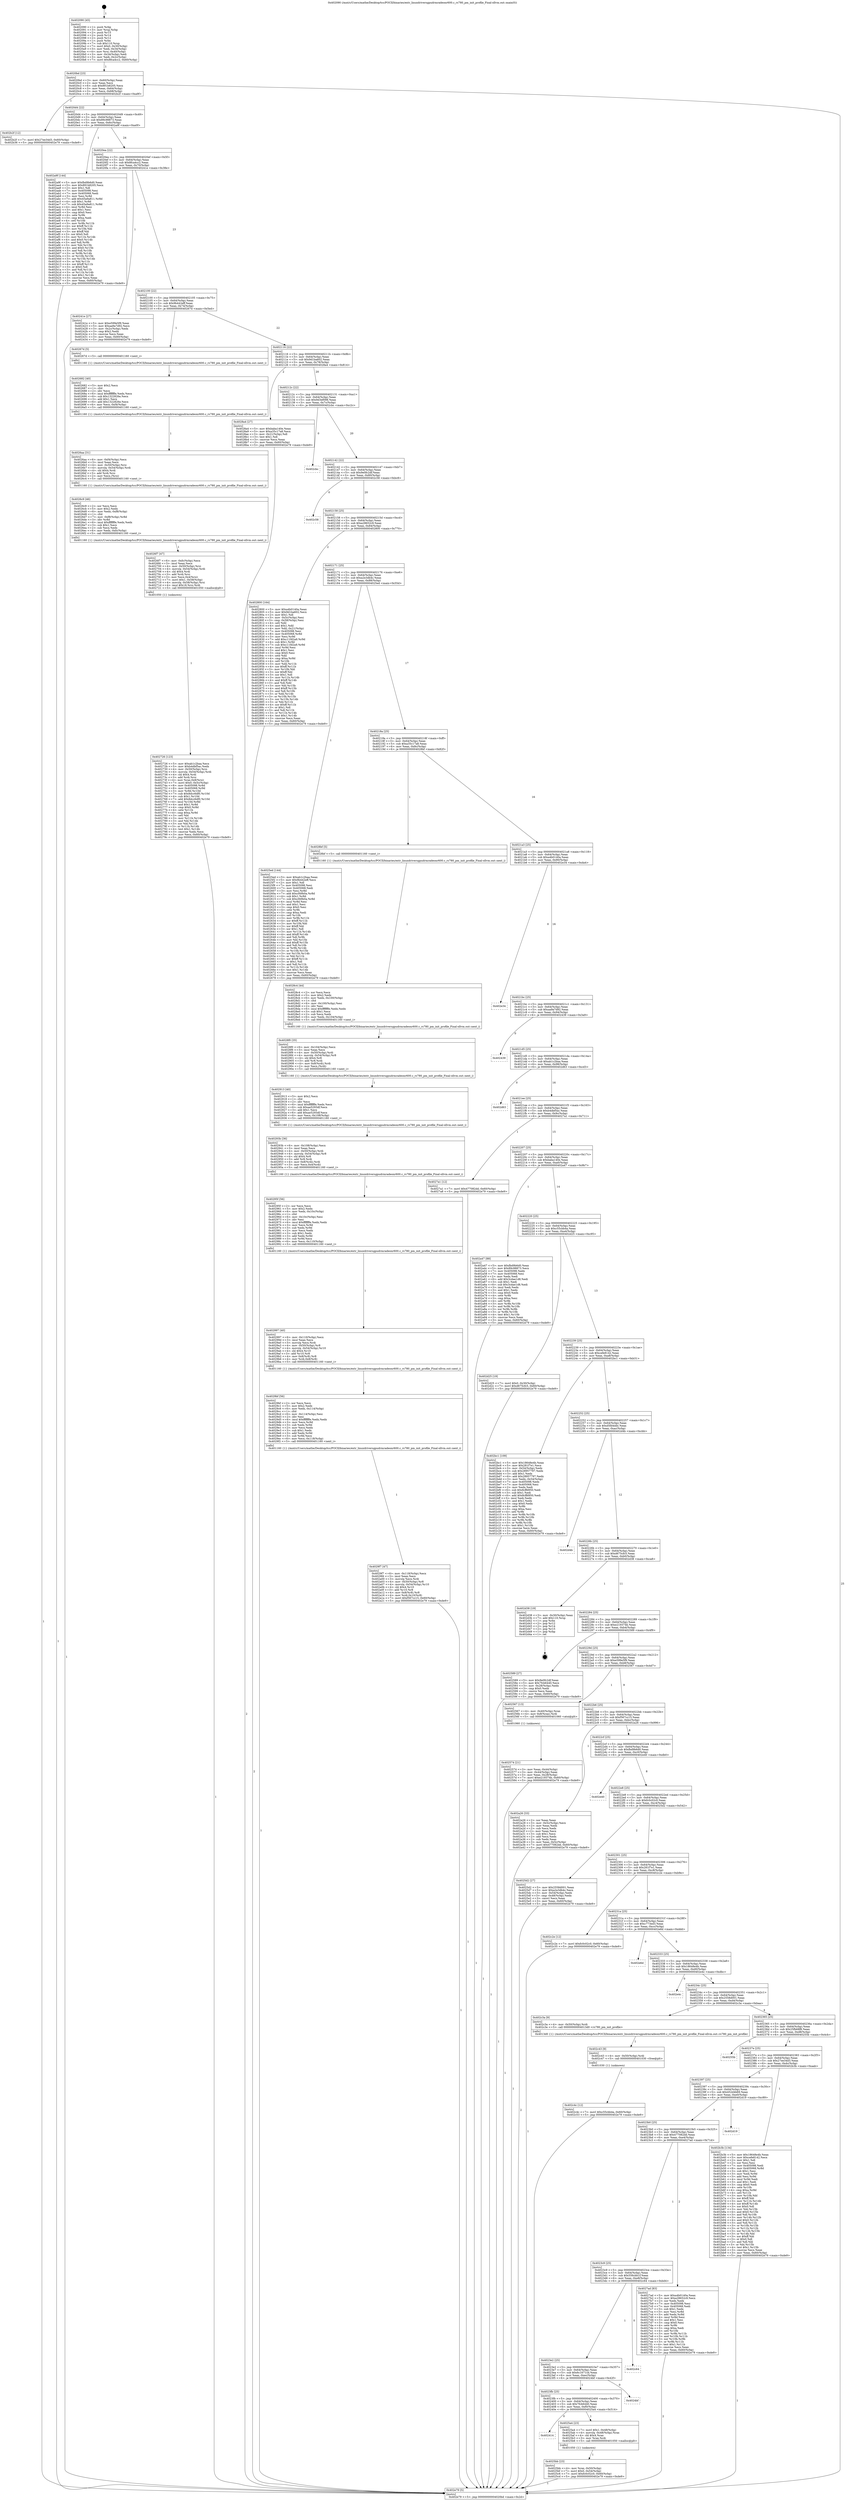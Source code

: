 digraph "0x402090" {
  label = "0x402090 (/mnt/c/Users/mathe/Desktop/tcc/POCII/binaries/extr_linuxdriversgpudrmradeonr600.c_rs780_pm_init_profile_Final-ollvm.out::main(0))"
  labelloc = "t"
  node[shape=record]

  Entry [label="",width=0.3,height=0.3,shape=circle,fillcolor=black,style=filled]
  "0x4020bd" [label="{
     0x4020bd [23]\l
     | [instrs]\l
     &nbsp;&nbsp;0x4020bd \<+3\>: mov -0x60(%rbp),%eax\l
     &nbsp;&nbsp;0x4020c0 \<+2\>: mov %eax,%ecx\l
     &nbsp;&nbsp;0x4020c2 \<+6\>: sub $0x891b8205,%ecx\l
     &nbsp;&nbsp;0x4020c8 \<+3\>: mov %eax,-0x64(%rbp)\l
     &nbsp;&nbsp;0x4020cb \<+3\>: mov %ecx,-0x68(%rbp)\l
     &nbsp;&nbsp;0x4020ce \<+6\>: je 0000000000402b2f \<main+0xa9f\>\l
  }"]
  "0x402b2f" [label="{
     0x402b2f [12]\l
     | [instrs]\l
     &nbsp;&nbsp;0x402b2f \<+7\>: movl $0x27ee34d3,-0x60(%rbp)\l
     &nbsp;&nbsp;0x402b36 \<+5\>: jmp 0000000000402e79 \<main+0xde9\>\l
  }"]
  "0x4020d4" [label="{
     0x4020d4 [22]\l
     | [instrs]\l
     &nbsp;&nbsp;0x4020d4 \<+5\>: jmp 00000000004020d9 \<main+0x49\>\l
     &nbsp;&nbsp;0x4020d9 \<+3\>: mov -0x64(%rbp),%eax\l
     &nbsp;&nbsp;0x4020dc \<+5\>: sub $0x89c98873,%eax\l
     &nbsp;&nbsp;0x4020e1 \<+3\>: mov %eax,-0x6c(%rbp)\l
     &nbsp;&nbsp;0x4020e4 \<+6\>: je 0000000000402a9f \<main+0xa0f\>\l
  }"]
  Exit [label="",width=0.3,height=0.3,shape=circle,fillcolor=black,style=filled,peripheries=2]
  "0x402a9f" [label="{
     0x402a9f [144]\l
     | [instrs]\l
     &nbsp;&nbsp;0x402a9f \<+5\>: mov $0xfbd9b6d0,%eax\l
     &nbsp;&nbsp;0x402aa4 \<+5\>: mov $0x891b8205,%ecx\l
     &nbsp;&nbsp;0x402aa9 \<+2\>: mov $0x1,%dl\l
     &nbsp;&nbsp;0x402aab \<+7\>: mov 0x405098,%esi\l
     &nbsp;&nbsp;0x402ab2 \<+7\>: mov 0x405068,%edi\l
     &nbsp;&nbsp;0x402ab9 \<+3\>: mov %esi,%r8d\l
     &nbsp;&nbsp;0x402abc \<+7\>: add $0x45a9a811,%r8d\l
     &nbsp;&nbsp;0x402ac3 \<+4\>: sub $0x1,%r8d\l
     &nbsp;&nbsp;0x402ac7 \<+7\>: sub $0x45a9a811,%r8d\l
     &nbsp;&nbsp;0x402ace \<+4\>: imul %r8d,%esi\l
     &nbsp;&nbsp;0x402ad2 \<+3\>: and $0x1,%esi\l
     &nbsp;&nbsp;0x402ad5 \<+3\>: cmp $0x0,%esi\l
     &nbsp;&nbsp;0x402ad8 \<+4\>: sete %r9b\l
     &nbsp;&nbsp;0x402adc \<+3\>: cmp $0xa,%edi\l
     &nbsp;&nbsp;0x402adf \<+4\>: setl %r10b\l
     &nbsp;&nbsp;0x402ae3 \<+3\>: mov %r9b,%r11b\l
     &nbsp;&nbsp;0x402ae6 \<+4\>: xor $0xff,%r11b\l
     &nbsp;&nbsp;0x402aea \<+3\>: mov %r10b,%bl\l
     &nbsp;&nbsp;0x402aed \<+3\>: xor $0xff,%bl\l
     &nbsp;&nbsp;0x402af0 \<+3\>: xor $0x0,%dl\l
     &nbsp;&nbsp;0x402af3 \<+3\>: mov %r11b,%r14b\l
     &nbsp;&nbsp;0x402af6 \<+4\>: and $0x0,%r14b\l
     &nbsp;&nbsp;0x402afa \<+3\>: and %dl,%r9b\l
     &nbsp;&nbsp;0x402afd \<+3\>: mov %bl,%r15b\l
     &nbsp;&nbsp;0x402b00 \<+4\>: and $0x0,%r15b\l
     &nbsp;&nbsp;0x402b04 \<+3\>: and %dl,%r10b\l
     &nbsp;&nbsp;0x402b07 \<+3\>: or %r9b,%r14b\l
     &nbsp;&nbsp;0x402b0a \<+3\>: or %r10b,%r15b\l
     &nbsp;&nbsp;0x402b0d \<+3\>: xor %r15b,%r14b\l
     &nbsp;&nbsp;0x402b10 \<+3\>: or %bl,%r11b\l
     &nbsp;&nbsp;0x402b13 \<+4\>: xor $0xff,%r11b\l
     &nbsp;&nbsp;0x402b17 \<+3\>: or $0x0,%dl\l
     &nbsp;&nbsp;0x402b1a \<+3\>: and %dl,%r11b\l
     &nbsp;&nbsp;0x402b1d \<+3\>: or %r11b,%r14b\l
     &nbsp;&nbsp;0x402b20 \<+4\>: test $0x1,%r14b\l
     &nbsp;&nbsp;0x402b24 \<+3\>: cmovne %ecx,%eax\l
     &nbsp;&nbsp;0x402b27 \<+3\>: mov %eax,-0x60(%rbp)\l
     &nbsp;&nbsp;0x402b2a \<+5\>: jmp 0000000000402e79 \<main+0xde9\>\l
  }"]
  "0x4020ea" [label="{
     0x4020ea [22]\l
     | [instrs]\l
     &nbsp;&nbsp;0x4020ea \<+5\>: jmp 00000000004020ef \<main+0x5f\>\l
     &nbsp;&nbsp;0x4020ef \<+3\>: mov -0x64(%rbp),%eax\l
     &nbsp;&nbsp;0x4020f2 \<+5\>: sub $0x8fca4cc2,%eax\l
     &nbsp;&nbsp;0x4020f7 \<+3\>: mov %eax,-0x70(%rbp)\l
     &nbsp;&nbsp;0x4020fa \<+6\>: je 000000000040241e \<main+0x38e\>\l
  }"]
  "0x402c4c" [label="{
     0x402c4c [12]\l
     | [instrs]\l
     &nbsp;&nbsp;0x402c4c \<+7\>: movl $0xc55cbb4a,-0x60(%rbp)\l
     &nbsp;&nbsp;0x402c53 \<+5\>: jmp 0000000000402e79 \<main+0xde9\>\l
  }"]
  "0x40241e" [label="{
     0x40241e [27]\l
     | [instrs]\l
     &nbsp;&nbsp;0x40241e \<+5\>: mov $0xe599e5f9,%eax\l
     &nbsp;&nbsp;0x402423 \<+5\>: mov $0xaa9a7d92,%ecx\l
     &nbsp;&nbsp;0x402428 \<+3\>: mov -0x2c(%rbp),%edx\l
     &nbsp;&nbsp;0x40242b \<+3\>: cmp $0x2,%edx\l
     &nbsp;&nbsp;0x40242e \<+3\>: cmovne %ecx,%eax\l
     &nbsp;&nbsp;0x402431 \<+3\>: mov %eax,-0x60(%rbp)\l
     &nbsp;&nbsp;0x402434 \<+5\>: jmp 0000000000402e79 \<main+0xde9\>\l
  }"]
  "0x402100" [label="{
     0x402100 [22]\l
     | [instrs]\l
     &nbsp;&nbsp;0x402100 \<+5\>: jmp 0000000000402105 \<main+0x75\>\l
     &nbsp;&nbsp;0x402105 \<+3\>: mov -0x64(%rbp),%eax\l
     &nbsp;&nbsp;0x402108 \<+5\>: sub $0x9b442eff,%eax\l
     &nbsp;&nbsp;0x40210d \<+3\>: mov %eax,-0x74(%rbp)\l
     &nbsp;&nbsp;0x402110 \<+6\>: je 000000000040267d \<main+0x5ed\>\l
  }"]
  "0x402e79" [label="{
     0x402e79 [5]\l
     | [instrs]\l
     &nbsp;&nbsp;0x402e79 \<+5\>: jmp 00000000004020bd \<main+0x2d\>\l
  }"]
  "0x402090" [label="{
     0x402090 [45]\l
     | [instrs]\l
     &nbsp;&nbsp;0x402090 \<+1\>: push %rbp\l
     &nbsp;&nbsp;0x402091 \<+3\>: mov %rsp,%rbp\l
     &nbsp;&nbsp;0x402094 \<+2\>: push %r15\l
     &nbsp;&nbsp;0x402096 \<+2\>: push %r14\l
     &nbsp;&nbsp;0x402098 \<+2\>: push %r12\l
     &nbsp;&nbsp;0x40209a \<+1\>: push %rbx\l
     &nbsp;&nbsp;0x40209b \<+7\>: sub $0x110,%rsp\l
     &nbsp;&nbsp;0x4020a2 \<+7\>: movl $0x0,-0x30(%rbp)\l
     &nbsp;&nbsp;0x4020a9 \<+3\>: mov %edi,-0x34(%rbp)\l
     &nbsp;&nbsp;0x4020ac \<+4\>: mov %rsi,-0x40(%rbp)\l
     &nbsp;&nbsp;0x4020b0 \<+3\>: mov -0x34(%rbp),%edi\l
     &nbsp;&nbsp;0x4020b3 \<+3\>: mov %edi,-0x2c(%rbp)\l
     &nbsp;&nbsp;0x4020b6 \<+7\>: movl $0x8fca4cc2,-0x60(%rbp)\l
  }"]
  "0x402c43" [label="{
     0x402c43 [9]\l
     | [instrs]\l
     &nbsp;&nbsp;0x402c43 \<+4\>: mov -0x50(%rbp),%rdi\l
     &nbsp;&nbsp;0x402c47 \<+5\>: call 0000000000401030 \<free@plt\>\l
     | [calls]\l
     &nbsp;&nbsp;0x401030 \{1\} (unknown)\l
  }"]
  "0x40267d" [label="{
     0x40267d [5]\l
     | [instrs]\l
     &nbsp;&nbsp;0x40267d \<+5\>: call 0000000000401160 \<next_i\>\l
     | [calls]\l
     &nbsp;&nbsp;0x401160 \{1\} (/mnt/c/Users/mathe/Desktop/tcc/POCII/binaries/extr_linuxdriversgpudrmradeonr600.c_rs780_pm_init_profile_Final-ollvm.out::next_i)\l
  }"]
  "0x402116" [label="{
     0x402116 [22]\l
     | [instrs]\l
     &nbsp;&nbsp;0x402116 \<+5\>: jmp 000000000040211b \<main+0x8b\>\l
     &nbsp;&nbsp;0x40211b \<+3\>: mov -0x64(%rbp),%eax\l
     &nbsp;&nbsp;0x40211e \<+5\>: sub $0x9d1ba602,%eax\l
     &nbsp;&nbsp;0x402123 \<+3\>: mov %eax,-0x78(%rbp)\l
     &nbsp;&nbsp;0x402126 \<+6\>: je 00000000004028a4 \<main+0x814\>\l
  }"]
  "0x4029f7" [label="{
     0x4029f7 [47]\l
     | [instrs]\l
     &nbsp;&nbsp;0x4029f7 \<+6\>: mov -0x118(%rbp),%ecx\l
     &nbsp;&nbsp;0x4029fd \<+3\>: imul %eax,%ecx\l
     &nbsp;&nbsp;0x402a00 \<+3\>: movslq %ecx,%rdi\l
     &nbsp;&nbsp;0x402a03 \<+4\>: mov -0x50(%rbp),%r8\l
     &nbsp;&nbsp;0x402a07 \<+4\>: movslq -0x54(%rbp),%r10\l
     &nbsp;&nbsp;0x402a0b \<+4\>: shl $0x4,%r10\l
     &nbsp;&nbsp;0x402a0f \<+3\>: add %r10,%r8\l
     &nbsp;&nbsp;0x402a12 \<+4\>: mov 0x8(%r8),%r8\l
     &nbsp;&nbsp;0x402a16 \<+4\>: mov %rdi,0x10(%r8)\l
     &nbsp;&nbsp;0x402a1a \<+7\>: movl $0xf567cc15,-0x60(%rbp)\l
     &nbsp;&nbsp;0x402a21 \<+5\>: jmp 0000000000402e79 \<main+0xde9\>\l
  }"]
  "0x4028a4" [label="{
     0x4028a4 [27]\l
     | [instrs]\l
     &nbsp;&nbsp;0x4028a4 \<+5\>: mov $0xbaba140e,%eax\l
     &nbsp;&nbsp;0x4028a9 \<+5\>: mov $0xa35c17a8,%ecx\l
     &nbsp;&nbsp;0x4028ae \<+3\>: mov -0x21(%rbp),%dl\l
     &nbsp;&nbsp;0x4028b1 \<+3\>: test $0x1,%dl\l
     &nbsp;&nbsp;0x4028b4 \<+3\>: cmovne %ecx,%eax\l
     &nbsp;&nbsp;0x4028b7 \<+3\>: mov %eax,-0x60(%rbp)\l
     &nbsp;&nbsp;0x4028ba \<+5\>: jmp 0000000000402e79 \<main+0xde9\>\l
  }"]
  "0x40212c" [label="{
     0x40212c [22]\l
     | [instrs]\l
     &nbsp;&nbsp;0x40212c \<+5\>: jmp 0000000000402131 \<main+0xa1\>\l
     &nbsp;&nbsp;0x402131 \<+3\>: mov -0x64(%rbp),%eax\l
     &nbsp;&nbsp;0x402134 \<+5\>: sub $0x9d3ef098,%eax\l
     &nbsp;&nbsp;0x402139 \<+3\>: mov %eax,-0x7c(%rbp)\l
     &nbsp;&nbsp;0x40213c \<+6\>: je 0000000000402cbc \<main+0xc2c\>\l
  }"]
  "0x4029bf" [label="{
     0x4029bf [56]\l
     | [instrs]\l
     &nbsp;&nbsp;0x4029bf \<+2\>: xor %ecx,%ecx\l
     &nbsp;&nbsp;0x4029c1 \<+5\>: mov $0x2,%edx\l
     &nbsp;&nbsp;0x4029c6 \<+6\>: mov %edx,-0x114(%rbp)\l
     &nbsp;&nbsp;0x4029cc \<+1\>: cltd\l
     &nbsp;&nbsp;0x4029cd \<+6\>: mov -0x114(%rbp),%esi\l
     &nbsp;&nbsp;0x4029d3 \<+2\>: idiv %esi\l
     &nbsp;&nbsp;0x4029d5 \<+6\>: imul $0xfffffffe,%edx,%edx\l
     &nbsp;&nbsp;0x4029db \<+3\>: mov %ecx,%r9d\l
     &nbsp;&nbsp;0x4029de \<+3\>: sub %edx,%r9d\l
     &nbsp;&nbsp;0x4029e1 \<+2\>: mov %ecx,%edx\l
     &nbsp;&nbsp;0x4029e3 \<+3\>: sub $0x1,%edx\l
     &nbsp;&nbsp;0x4029e6 \<+3\>: add %edx,%r9d\l
     &nbsp;&nbsp;0x4029e9 \<+3\>: sub %r9d,%ecx\l
     &nbsp;&nbsp;0x4029ec \<+6\>: mov %ecx,-0x118(%rbp)\l
     &nbsp;&nbsp;0x4029f2 \<+5\>: call 0000000000401160 \<next_i\>\l
     | [calls]\l
     &nbsp;&nbsp;0x401160 \{1\} (/mnt/c/Users/mathe/Desktop/tcc/POCII/binaries/extr_linuxdriversgpudrmradeonr600.c_rs780_pm_init_profile_Final-ollvm.out::next_i)\l
  }"]
  "0x402cbc" [label="{
     0x402cbc\l
  }", style=dashed]
  "0x402142" [label="{
     0x402142 [22]\l
     | [instrs]\l
     &nbsp;&nbsp;0x402142 \<+5\>: jmp 0000000000402147 \<main+0xb7\>\l
     &nbsp;&nbsp;0x402147 \<+3\>: mov -0x64(%rbp),%eax\l
     &nbsp;&nbsp;0x40214a \<+5\>: sub $0x9e0fc2df,%eax\l
     &nbsp;&nbsp;0x40214f \<+3\>: mov %eax,-0x80(%rbp)\l
     &nbsp;&nbsp;0x402152 \<+6\>: je 0000000000402c58 \<main+0xbc8\>\l
  }"]
  "0x402997" [label="{
     0x402997 [40]\l
     | [instrs]\l
     &nbsp;&nbsp;0x402997 \<+6\>: mov -0x110(%rbp),%ecx\l
     &nbsp;&nbsp;0x40299d \<+3\>: imul %eax,%ecx\l
     &nbsp;&nbsp;0x4029a0 \<+3\>: movslq %ecx,%rdi\l
     &nbsp;&nbsp;0x4029a3 \<+4\>: mov -0x50(%rbp),%r8\l
     &nbsp;&nbsp;0x4029a7 \<+4\>: movslq -0x54(%rbp),%r10\l
     &nbsp;&nbsp;0x4029ab \<+4\>: shl $0x4,%r10\l
     &nbsp;&nbsp;0x4029af \<+3\>: add %r10,%r8\l
     &nbsp;&nbsp;0x4029b2 \<+4\>: mov 0x8(%r8),%r8\l
     &nbsp;&nbsp;0x4029b6 \<+4\>: mov %rdi,0x8(%r8)\l
     &nbsp;&nbsp;0x4029ba \<+5\>: call 0000000000401160 \<next_i\>\l
     | [calls]\l
     &nbsp;&nbsp;0x401160 \{1\} (/mnt/c/Users/mathe/Desktop/tcc/POCII/binaries/extr_linuxdriversgpudrmradeonr600.c_rs780_pm_init_profile_Final-ollvm.out::next_i)\l
  }"]
  "0x402c58" [label="{
     0x402c58\l
  }", style=dashed]
  "0x402158" [label="{
     0x402158 [25]\l
     | [instrs]\l
     &nbsp;&nbsp;0x402158 \<+5\>: jmp 000000000040215d \<main+0xcd\>\l
     &nbsp;&nbsp;0x40215d \<+3\>: mov -0x64(%rbp),%eax\l
     &nbsp;&nbsp;0x402160 \<+5\>: sub $0xa28652c9,%eax\l
     &nbsp;&nbsp;0x402165 \<+6\>: mov %eax,-0x84(%rbp)\l
     &nbsp;&nbsp;0x40216b \<+6\>: je 0000000000402800 \<main+0x770\>\l
  }"]
  "0x40295f" [label="{
     0x40295f [56]\l
     | [instrs]\l
     &nbsp;&nbsp;0x40295f \<+2\>: xor %ecx,%ecx\l
     &nbsp;&nbsp;0x402961 \<+5\>: mov $0x2,%edx\l
     &nbsp;&nbsp;0x402966 \<+6\>: mov %edx,-0x10c(%rbp)\l
     &nbsp;&nbsp;0x40296c \<+1\>: cltd\l
     &nbsp;&nbsp;0x40296d \<+6\>: mov -0x10c(%rbp),%esi\l
     &nbsp;&nbsp;0x402973 \<+2\>: idiv %esi\l
     &nbsp;&nbsp;0x402975 \<+6\>: imul $0xfffffffe,%edx,%edx\l
     &nbsp;&nbsp;0x40297b \<+3\>: mov %ecx,%r9d\l
     &nbsp;&nbsp;0x40297e \<+3\>: sub %edx,%r9d\l
     &nbsp;&nbsp;0x402981 \<+2\>: mov %ecx,%edx\l
     &nbsp;&nbsp;0x402983 \<+3\>: sub $0x1,%edx\l
     &nbsp;&nbsp;0x402986 \<+3\>: add %edx,%r9d\l
     &nbsp;&nbsp;0x402989 \<+3\>: sub %r9d,%ecx\l
     &nbsp;&nbsp;0x40298c \<+6\>: mov %ecx,-0x110(%rbp)\l
     &nbsp;&nbsp;0x402992 \<+5\>: call 0000000000401160 \<next_i\>\l
     | [calls]\l
     &nbsp;&nbsp;0x401160 \{1\} (/mnt/c/Users/mathe/Desktop/tcc/POCII/binaries/extr_linuxdriversgpudrmradeonr600.c_rs780_pm_init_profile_Final-ollvm.out::next_i)\l
  }"]
  "0x402800" [label="{
     0x402800 [164]\l
     | [instrs]\l
     &nbsp;&nbsp;0x402800 \<+5\>: mov $0xa4b0140a,%eax\l
     &nbsp;&nbsp;0x402805 \<+5\>: mov $0x9d1ba602,%ecx\l
     &nbsp;&nbsp;0x40280a \<+2\>: mov $0x1,%dl\l
     &nbsp;&nbsp;0x40280c \<+3\>: mov -0x5c(%rbp),%esi\l
     &nbsp;&nbsp;0x40280f \<+3\>: cmp -0x58(%rbp),%esi\l
     &nbsp;&nbsp;0x402812 \<+4\>: setl %dil\l
     &nbsp;&nbsp;0x402816 \<+4\>: and $0x1,%dil\l
     &nbsp;&nbsp;0x40281a \<+4\>: mov %dil,-0x21(%rbp)\l
     &nbsp;&nbsp;0x40281e \<+7\>: mov 0x405098,%esi\l
     &nbsp;&nbsp;0x402825 \<+8\>: mov 0x405068,%r8d\l
     &nbsp;&nbsp;0x40282d \<+3\>: mov %esi,%r9d\l
     &nbsp;&nbsp;0x402830 \<+7\>: add $0xc11fd2a9,%r9d\l
     &nbsp;&nbsp;0x402837 \<+4\>: sub $0x1,%r9d\l
     &nbsp;&nbsp;0x40283b \<+7\>: sub $0xc11fd2a9,%r9d\l
     &nbsp;&nbsp;0x402842 \<+4\>: imul %r9d,%esi\l
     &nbsp;&nbsp;0x402846 \<+3\>: and $0x1,%esi\l
     &nbsp;&nbsp;0x402849 \<+3\>: cmp $0x0,%esi\l
     &nbsp;&nbsp;0x40284c \<+4\>: sete %dil\l
     &nbsp;&nbsp;0x402850 \<+4\>: cmp $0xa,%r8d\l
     &nbsp;&nbsp;0x402854 \<+4\>: setl %r10b\l
     &nbsp;&nbsp;0x402858 \<+3\>: mov %dil,%r11b\l
     &nbsp;&nbsp;0x40285b \<+4\>: xor $0xff,%r11b\l
     &nbsp;&nbsp;0x40285f \<+3\>: mov %r10b,%bl\l
     &nbsp;&nbsp;0x402862 \<+3\>: xor $0xff,%bl\l
     &nbsp;&nbsp;0x402865 \<+3\>: xor $0x1,%dl\l
     &nbsp;&nbsp;0x402868 \<+3\>: mov %r11b,%r14b\l
     &nbsp;&nbsp;0x40286b \<+4\>: and $0xff,%r14b\l
     &nbsp;&nbsp;0x40286f \<+3\>: and %dl,%dil\l
     &nbsp;&nbsp;0x402872 \<+3\>: mov %bl,%r15b\l
     &nbsp;&nbsp;0x402875 \<+4\>: and $0xff,%r15b\l
     &nbsp;&nbsp;0x402879 \<+3\>: and %dl,%r10b\l
     &nbsp;&nbsp;0x40287c \<+3\>: or %dil,%r14b\l
     &nbsp;&nbsp;0x40287f \<+3\>: or %r10b,%r15b\l
     &nbsp;&nbsp;0x402882 \<+3\>: xor %r15b,%r14b\l
     &nbsp;&nbsp;0x402885 \<+3\>: or %bl,%r11b\l
     &nbsp;&nbsp;0x402888 \<+4\>: xor $0xff,%r11b\l
     &nbsp;&nbsp;0x40288c \<+3\>: or $0x1,%dl\l
     &nbsp;&nbsp;0x40288f \<+3\>: and %dl,%r11b\l
     &nbsp;&nbsp;0x402892 \<+3\>: or %r11b,%r14b\l
     &nbsp;&nbsp;0x402895 \<+4\>: test $0x1,%r14b\l
     &nbsp;&nbsp;0x402899 \<+3\>: cmovne %ecx,%eax\l
     &nbsp;&nbsp;0x40289c \<+3\>: mov %eax,-0x60(%rbp)\l
     &nbsp;&nbsp;0x40289f \<+5\>: jmp 0000000000402e79 \<main+0xde9\>\l
  }"]
  "0x402171" [label="{
     0x402171 [25]\l
     | [instrs]\l
     &nbsp;&nbsp;0x402171 \<+5\>: jmp 0000000000402176 \<main+0xe6\>\l
     &nbsp;&nbsp;0x402176 \<+3\>: mov -0x64(%rbp),%eax\l
     &nbsp;&nbsp;0x402179 \<+5\>: sub $0xa2e3db4c,%eax\l
     &nbsp;&nbsp;0x40217e \<+6\>: mov %eax,-0x88(%rbp)\l
     &nbsp;&nbsp;0x402184 \<+6\>: je 00000000004025ed \<main+0x55d\>\l
  }"]
  "0x40293b" [label="{
     0x40293b [36]\l
     | [instrs]\l
     &nbsp;&nbsp;0x40293b \<+6\>: mov -0x108(%rbp),%ecx\l
     &nbsp;&nbsp;0x402941 \<+3\>: imul %eax,%ecx\l
     &nbsp;&nbsp;0x402944 \<+4\>: mov -0x50(%rbp),%rdi\l
     &nbsp;&nbsp;0x402948 \<+4\>: movslq -0x54(%rbp),%r8\l
     &nbsp;&nbsp;0x40294c \<+4\>: shl $0x4,%r8\l
     &nbsp;&nbsp;0x402950 \<+3\>: add %r8,%rdi\l
     &nbsp;&nbsp;0x402953 \<+4\>: mov 0x8(%rdi),%rdi\l
     &nbsp;&nbsp;0x402957 \<+3\>: mov %ecx,0x4(%rdi)\l
     &nbsp;&nbsp;0x40295a \<+5\>: call 0000000000401160 \<next_i\>\l
     | [calls]\l
     &nbsp;&nbsp;0x401160 \{1\} (/mnt/c/Users/mathe/Desktop/tcc/POCII/binaries/extr_linuxdriversgpudrmradeonr600.c_rs780_pm_init_profile_Final-ollvm.out::next_i)\l
  }"]
  "0x4025ed" [label="{
     0x4025ed [144]\l
     | [instrs]\l
     &nbsp;&nbsp;0x4025ed \<+5\>: mov $0xab1c2baa,%eax\l
     &nbsp;&nbsp;0x4025f2 \<+5\>: mov $0x9b442eff,%ecx\l
     &nbsp;&nbsp;0x4025f7 \<+2\>: mov $0x1,%dl\l
     &nbsp;&nbsp;0x4025f9 \<+7\>: mov 0x405098,%esi\l
     &nbsp;&nbsp;0x402600 \<+7\>: mov 0x405068,%edi\l
     &nbsp;&nbsp;0x402607 \<+3\>: mov %esi,%r8d\l
     &nbsp;&nbsp;0x40260a \<+7\>: add $0xcf49b0a,%r8d\l
     &nbsp;&nbsp;0x402611 \<+4\>: sub $0x1,%r8d\l
     &nbsp;&nbsp;0x402615 \<+7\>: sub $0xcf49b0a,%r8d\l
     &nbsp;&nbsp;0x40261c \<+4\>: imul %r8d,%esi\l
     &nbsp;&nbsp;0x402620 \<+3\>: and $0x1,%esi\l
     &nbsp;&nbsp;0x402623 \<+3\>: cmp $0x0,%esi\l
     &nbsp;&nbsp;0x402626 \<+4\>: sete %r9b\l
     &nbsp;&nbsp;0x40262a \<+3\>: cmp $0xa,%edi\l
     &nbsp;&nbsp;0x40262d \<+4\>: setl %r10b\l
     &nbsp;&nbsp;0x402631 \<+3\>: mov %r9b,%r11b\l
     &nbsp;&nbsp;0x402634 \<+4\>: xor $0xff,%r11b\l
     &nbsp;&nbsp;0x402638 \<+3\>: mov %r10b,%bl\l
     &nbsp;&nbsp;0x40263b \<+3\>: xor $0xff,%bl\l
     &nbsp;&nbsp;0x40263e \<+3\>: xor $0x1,%dl\l
     &nbsp;&nbsp;0x402641 \<+3\>: mov %r11b,%r14b\l
     &nbsp;&nbsp;0x402644 \<+4\>: and $0xff,%r14b\l
     &nbsp;&nbsp;0x402648 \<+3\>: and %dl,%r9b\l
     &nbsp;&nbsp;0x40264b \<+3\>: mov %bl,%r15b\l
     &nbsp;&nbsp;0x40264e \<+4\>: and $0xff,%r15b\l
     &nbsp;&nbsp;0x402652 \<+3\>: and %dl,%r10b\l
     &nbsp;&nbsp;0x402655 \<+3\>: or %r9b,%r14b\l
     &nbsp;&nbsp;0x402658 \<+3\>: or %r10b,%r15b\l
     &nbsp;&nbsp;0x40265b \<+3\>: xor %r15b,%r14b\l
     &nbsp;&nbsp;0x40265e \<+3\>: or %bl,%r11b\l
     &nbsp;&nbsp;0x402661 \<+4\>: xor $0xff,%r11b\l
     &nbsp;&nbsp;0x402665 \<+3\>: or $0x1,%dl\l
     &nbsp;&nbsp;0x402668 \<+3\>: and %dl,%r11b\l
     &nbsp;&nbsp;0x40266b \<+3\>: or %r11b,%r14b\l
     &nbsp;&nbsp;0x40266e \<+4\>: test $0x1,%r14b\l
     &nbsp;&nbsp;0x402672 \<+3\>: cmovne %ecx,%eax\l
     &nbsp;&nbsp;0x402675 \<+3\>: mov %eax,-0x60(%rbp)\l
     &nbsp;&nbsp;0x402678 \<+5\>: jmp 0000000000402e79 \<main+0xde9\>\l
  }"]
  "0x40218a" [label="{
     0x40218a [25]\l
     | [instrs]\l
     &nbsp;&nbsp;0x40218a \<+5\>: jmp 000000000040218f \<main+0xff\>\l
     &nbsp;&nbsp;0x40218f \<+3\>: mov -0x64(%rbp),%eax\l
     &nbsp;&nbsp;0x402192 \<+5\>: sub $0xa35c17a8,%eax\l
     &nbsp;&nbsp;0x402197 \<+6\>: mov %eax,-0x8c(%rbp)\l
     &nbsp;&nbsp;0x40219d \<+6\>: je 00000000004028bf \<main+0x82f\>\l
  }"]
  "0x402913" [label="{
     0x402913 [40]\l
     | [instrs]\l
     &nbsp;&nbsp;0x402913 \<+5\>: mov $0x2,%ecx\l
     &nbsp;&nbsp;0x402918 \<+1\>: cltd\l
     &nbsp;&nbsp;0x402919 \<+2\>: idiv %ecx\l
     &nbsp;&nbsp;0x40291b \<+6\>: imul $0xfffffffe,%edx,%ecx\l
     &nbsp;&nbsp;0x402921 \<+6\>: sub $0xae5293df,%ecx\l
     &nbsp;&nbsp;0x402927 \<+3\>: add $0x1,%ecx\l
     &nbsp;&nbsp;0x40292a \<+6\>: add $0xae5293df,%ecx\l
     &nbsp;&nbsp;0x402930 \<+6\>: mov %ecx,-0x108(%rbp)\l
     &nbsp;&nbsp;0x402936 \<+5\>: call 0000000000401160 \<next_i\>\l
     | [calls]\l
     &nbsp;&nbsp;0x401160 \{1\} (/mnt/c/Users/mathe/Desktop/tcc/POCII/binaries/extr_linuxdriversgpudrmradeonr600.c_rs780_pm_init_profile_Final-ollvm.out::next_i)\l
  }"]
  "0x4028bf" [label="{
     0x4028bf [5]\l
     | [instrs]\l
     &nbsp;&nbsp;0x4028bf \<+5\>: call 0000000000401160 \<next_i\>\l
     | [calls]\l
     &nbsp;&nbsp;0x401160 \{1\} (/mnt/c/Users/mathe/Desktop/tcc/POCII/binaries/extr_linuxdriversgpudrmradeonr600.c_rs780_pm_init_profile_Final-ollvm.out::next_i)\l
  }"]
  "0x4021a3" [label="{
     0x4021a3 [25]\l
     | [instrs]\l
     &nbsp;&nbsp;0x4021a3 \<+5\>: jmp 00000000004021a8 \<main+0x118\>\l
     &nbsp;&nbsp;0x4021a8 \<+3\>: mov -0x64(%rbp),%eax\l
     &nbsp;&nbsp;0x4021ab \<+5\>: sub $0xa4b0140a,%eax\l
     &nbsp;&nbsp;0x4021b0 \<+6\>: mov %eax,-0x90(%rbp)\l
     &nbsp;&nbsp;0x4021b6 \<+6\>: je 0000000000402e34 \<main+0xda4\>\l
  }"]
  "0x4028f0" [label="{
     0x4028f0 [35]\l
     | [instrs]\l
     &nbsp;&nbsp;0x4028f0 \<+6\>: mov -0x104(%rbp),%ecx\l
     &nbsp;&nbsp;0x4028f6 \<+3\>: imul %eax,%ecx\l
     &nbsp;&nbsp;0x4028f9 \<+4\>: mov -0x50(%rbp),%rdi\l
     &nbsp;&nbsp;0x4028fd \<+4\>: movslq -0x54(%rbp),%r8\l
     &nbsp;&nbsp;0x402901 \<+4\>: shl $0x4,%r8\l
     &nbsp;&nbsp;0x402905 \<+3\>: add %r8,%rdi\l
     &nbsp;&nbsp;0x402908 \<+4\>: mov 0x8(%rdi),%rdi\l
     &nbsp;&nbsp;0x40290c \<+2\>: mov %ecx,(%rdi)\l
     &nbsp;&nbsp;0x40290e \<+5\>: call 0000000000401160 \<next_i\>\l
     | [calls]\l
     &nbsp;&nbsp;0x401160 \{1\} (/mnt/c/Users/mathe/Desktop/tcc/POCII/binaries/extr_linuxdriversgpudrmradeonr600.c_rs780_pm_init_profile_Final-ollvm.out::next_i)\l
  }"]
  "0x402e34" [label="{
     0x402e34\l
  }", style=dashed]
  "0x4021bc" [label="{
     0x4021bc [25]\l
     | [instrs]\l
     &nbsp;&nbsp;0x4021bc \<+5\>: jmp 00000000004021c1 \<main+0x131\>\l
     &nbsp;&nbsp;0x4021c1 \<+3\>: mov -0x64(%rbp),%eax\l
     &nbsp;&nbsp;0x4021c4 \<+5\>: sub $0xaa9a7d92,%eax\l
     &nbsp;&nbsp;0x4021c9 \<+6\>: mov %eax,-0x94(%rbp)\l
     &nbsp;&nbsp;0x4021cf \<+6\>: je 0000000000402439 \<main+0x3a9\>\l
  }"]
  "0x4028c4" [label="{
     0x4028c4 [44]\l
     | [instrs]\l
     &nbsp;&nbsp;0x4028c4 \<+2\>: xor %ecx,%ecx\l
     &nbsp;&nbsp;0x4028c6 \<+5\>: mov $0x2,%edx\l
     &nbsp;&nbsp;0x4028cb \<+6\>: mov %edx,-0x100(%rbp)\l
     &nbsp;&nbsp;0x4028d1 \<+1\>: cltd\l
     &nbsp;&nbsp;0x4028d2 \<+6\>: mov -0x100(%rbp),%esi\l
     &nbsp;&nbsp;0x4028d8 \<+2\>: idiv %esi\l
     &nbsp;&nbsp;0x4028da \<+6\>: imul $0xfffffffe,%edx,%edx\l
     &nbsp;&nbsp;0x4028e0 \<+3\>: sub $0x1,%ecx\l
     &nbsp;&nbsp;0x4028e3 \<+2\>: sub %ecx,%edx\l
     &nbsp;&nbsp;0x4028e5 \<+6\>: mov %edx,-0x104(%rbp)\l
     &nbsp;&nbsp;0x4028eb \<+5\>: call 0000000000401160 \<next_i\>\l
     | [calls]\l
     &nbsp;&nbsp;0x401160 \{1\} (/mnt/c/Users/mathe/Desktop/tcc/POCII/binaries/extr_linuxdriversgpudrmradeonr600.c_rs780_pm_init_profile_Final-ollvm.out::next_i)\l
  }"]
  "0x402439" [label="{
     0x402439\l
  }", style=dashed]
  "0x4021d5" [label="{
     0x4021d5 [25]\l
     | [instrs]\l
     &nbsp;&nbsp;0x4021d5 \<+5\>: jmp 00000000004021da \<main+0x14a\>\l
     &nbsp;&nbsp;0x4021da \<+3\>: mov -0x64(%rbp),%eax\l
     &nbsp;&nbsp;0x4021dd \<+5\>: sub $0xab1c2baa,%eax\l
     &nbsp;&nbsp;0x4021e2 \<+6\>: mov %eax,-0x98(%rbp)\l
     &nbsp;&nbsp;0x4021e8 \<+6\>: je 0000000000402d63 \<main+0xcd3\>\l
  }"]
  "0x402726" [label="{
     0x402726 [123]\l
     | [instrs]\l
     &nbsp;&nbsp;0x402726 \<+5\>: mov $0xab1c2baa,%ecx\l
     &nbsp;&nbsp;0x40272b \<+5\>: mov $0xb4dbf5ac,%edx\l
     &nbsp;&nbsp;0x402730 \<+4\>: mov -0x50(%rbp),%rsi\l
     &nbsp;&nbsp;0x402734 \<+4\>: movslq -0x54(%rbp),%rdi\l
     &nbsp;&nbsp;0x402738 \<+4\>: shl $0x4,%rdi\l
     &nbsp;&nbsp;0x40273c \<+3\>: add %rdi,%rsi\l
     &nbsp;&nbsp;0x40273f \<+4\>: mov %rax,0x8(%rsi)\l
     &nbsp;&nbsp;0x402743 \<+7\>: movl $0x0,-0x5c(%rbp)\l
     &nbsp;&nbsp;0x40274a \<+8\>: mov 0x405098,%r8d\l
     &nbsp;&nbsp;0x402752 \<+8\>: mov 0x405068,%r9d\l
     &nbsp;&nbsp;0x40275a \<+3\>: mov %r8d,%r10d\l
     &nbsp;&nbsp;0x40275d \<+7\>: sub $0x8dcc6df0,%r10d\l
     &nbsp;&nbsp;0x402764 \<+4\>: sub $0x1,%r10d\l
     &nbsp;&nbsp;0x402768 \<+7\>: add $0x8dcc6df0,%r10d\l
     &nbsp;&nbsp;0x40276f \<+4\>: imul %r10d,%r8d\l
     &nbsp;&nbsp;0x402773 \<+4\>: and $0x1,%r8d\l
     &nbsp;&nbsp;0x402777 \<+4\>: cmp $0x0,%r8d\l
     &nbsp;&nbsp;0x40277b \<+4\>: sete %r11b\l
     &nbsp;&nbsp;0x40277f \<+4\>: cmp $0xa,%r9d\l
     &nbsp;&nbsp;0x402783 \<+3\>: setl %bl\l
     &nbsp;&nbsp;0x402786 \<+3\>: mov %r11b,%r14b\l
     &nbsp;&nbsp;0x402789 \<+3\>: and %bl,%r14b\l
     &nbsp;&nbsp;0x40278c \<+3\>: xor %bl,%r11b\l
     &nbsp;&nbsp;0x40278f \<+3\>: or %r11b,%r14b\l
     &nbsp;&nbsp;0x402792 \<+4\>: test $0x1,%r14b\l
     &nbsp;&nbsp;0x402796 \<+3\>: cmovne %edx,%ecx\l
     &nbsp;&nbsp;0x402799 \<+3\>: mov %ecx,-0x60(%rbp)\l
     &nbsp;&nbsp;0x40279c \<+5\>: jmp 0000000000402e79 \<main+0xde9\>\l
  }"]
  "0x402d63" [label="{
     0x402d63\l
  }", style=dashed]
  "0x4021ee" [label="{
     0x4021ee [25]\l
     | [instrs]\l
     &nbsp;&nbsp;0x4021ee \<+5\>: jmp 00000000004021f3 \<main+0x163\>\l
     &nbsp;&nbsp;0x4021f3 \<+3\>: mov -0x64(%rbp),%eax\l
     &nbsp;&nbsp;0x4021f6 \<+5\>: sub $0xb4dbf5ac,%eax\l
     &nbsp;&nbsp;0x4021fb \<+6\>: mov %eax,-0x9c(%rbp)\l
     &nbsp;&nbsp;0x402201 \<+6\>: je 00000000004027a1 \<main+0x711\>\l
  }"]
  "0x4026f7" [label="{
     0x4026f7 [47]\l
     | [instrs]\l
     &nbsp;&nbsp;0x4026f7 \<+6\>: mov -0xfc(%rbp),%ecx\l
     &nbsp;&nbsp;0x4026fd \<+3\>: imul %eax,%ecx\l
     &nbsp;&nbsp;0x402700 \<+4\>: mov -0x50(%rbp),%rsi\l
     &nbsp;&nbsp;0x402704 \<+4\>: movslq -0x54(%rbp),%rdi\l
     &nbsp;&nbsp;0x402708 \<+4\>: shl $0x4,%rdi\l
     &nbsp;&nbsp;0x40270c \<+3\>: add %rdi,%rsi\l
     &nbsp;&nbsp;0x40270f \<+3\>: mov %ecx,0x4(%rsi)\l
     &nbsp;&nbsp;0x402712 \<+7\>: movl $0x1,-0x58(%rbp)\l
     &nbsp;&nbsp;0x402719 \<+4\>: movslq -0x58(%rbp),%rsi\l
     &nbsp;&nbsp;0x40271d \<+4\>: imul $0x18,%rsi,%rdi\l
     &nbsp;&nbsp;0x402721 \<+5\>: call 0000000000401050 \<malloc@plt\>\l
     | [calls]\l
     &nbsp;&nbsp;0x401050 \{1\} (unknown)\l
  }"]
  "0x4027a1" [label="{
     0x4027a1 [12]\l
     | [instrs]\l
     &nbsp;&nbsp;0x4027a1 \<+7\>: movl $0x477082dd,-0x60(%rbp)\l
     &nbsp;&nbsp;0x4027a8 \<+5\>: jmp 0000000000402e79 \<main+0xde9\>\l
  }"]
  "0x402207" [label="{
     0x402207 [25]\l
     | [instrs]\l
     &nbsp;&nbsp;0x402207 \<+5\>: jmp 000000000040220c \<main+0x17c\>\l
     &nbsp;&nbsp;0x40220c \<+3\>: mov -0x64(%rbp),%eax\l
     &nbsp;&nbsp;0x40220f \<+5\>: sub $0xbaba140e,%eax\l
     &nbsp;&nbsp;0x402214 \<+6\>: mov %eax,-0xa0(%rbp)\l
     &nbsp;&nbsp;0x40221a \<+6\>: je 0000000000402a47 \<main+0x9b7\>\l
  }"]
  "0x4026c9" [label="{
     0x4026c9 [46]\l
     | [instrs]\l
     &nbsp;&nbsp;0x4026c9 \<+2\>: xor %ecx,%ecx\l
     &nbsp;&nbsp;0x4026cb \<+5\>: mov $0x2,%edx\l
     &nbsp;&nbsp;0x4026d0 \<+6\>: mov %edx,-0xf8(%rbp)\l
     &nbsp;&nbsp;0x4026d6 \<+1\>: cltd\l
     &nbsp;&nbsp;0x4026d7 \<+7\>: mov -0xf8(%rbp),%r8d\l
     &nbsp;&nbsp;0x4026de \<+3\>: idiv %r8d\l
     &nbsp;&nbsp;0x4026e1 \<+6\>: imul $0xfffffffe,%edx,%edx\l
     &nbsp;&nbsp;0x4026e7 \<+3\>: sub $0x1,%ecx\l
     &nbsp;&nbsp;0x4026ea \<+2\>: sub %ecx,%edx\l
     &nbsp;&nbsp;0x4026ec \<+6\>: mov %edx,-0xfc(%rbp)\l
     &nbsp;&nbsp;0x4026f2 \<+5\>: call 0000000000401160 \<next_i\>\l
     | [calls]\l
     &nbsp;&nbsp;0x401160 \{1\} (/mnt/c/Users/mathe/Desktop/tcc/POCII/binaries/extr_linuxdriversgpudrmradeonr600.c_rs780_pm_init_profile_Final-ollvm.out::next_i)\l
  }"]
  "0x402a47" [label="{
     0x402a47 [88]\l
     | [instrs]\l
     &nbsp;&nbsp;0x402a47 \<+5\>: mov $0xfbd9b6d0,%eax\l
     &nbsp;&nbsp;0x402a4c \<+5\>: mov $0x89c98873,%ecx\l
     &nbsp;&nbsp;0x402a51 \<+7\>: mov 0x405098,%edx\l
     &nbsp;&nbsp;0x402a58 \<+7\>: mov 0x405068,%esi\l
     &nbsp;&nbsp;0x402a5f \<+2\>: mov %edx,%edi\l
     &nbsp;&nbsp;0x402a61 \<+6\>: add $0x3cdae1d8,%edi\l
     &nbsp;&nbsp;0x402a67 \<+3\>: sub $0x1,%edi\l
     &nbsp;&nbsp;0x402a6a \<+6\>: sub $0x3cdae1d8,%edi\l
     &nbsp;&nbsp;0x402a70 \<+3\>: imul %edi,%edx\l
     &nbsp;&nbsp;0x402a73 \<+3\>: and $0x1,%edx\l
     &nbsp;&nbsp;0x402a76 \<+3\>: cmp $0x0,%edx\l
     &nbsp;&nbsp;0x402a79 \<+4\>: sete %r8b\l
     &nbsp;&nbsp;0x402a7d \<+3\>: cmp $0xa,%esi\l
     &nbsp;&nbsp;0x402a80 \<+4\>: setl %r9b\l
     &nbsp;&nbsp;0x402a84 \<+3\>: mov %r8b,%r10b\l
     &nbsp;&nbsp;0x402a87 \<+3\>: and %r9b,%r10b\l
     &nbsp;&nbsp;0x402a8a \<+3\>: xor %r9b,%r8b\l
     &nbsp;&nbsp;0x402a8d \<+3\>: or %r8b,%r10b\l
     &nbsp;&nbsp;0x402a90 \<+4\>: test $0x1,%r10b\l
     &nbsp;&nbsp;0x402a94 \<+3\>: cmovne %ecx,%eax\l
     &nbsp;&nbsp;0x402a97 \<+3\>: mov %eax,-0x60(%rbp)\l
     &nbsp;&nbsp;0x402a9a \<+5\>: jmp 0000000000402e79 \<main+0xde9\>\l
  }"]
  "0x402220" [label="{
     0x402220 [25]\l
     | [instrs]\l
     &nbsp;&nbsp;0x402220 \<+5\>: jmp 0000000000402225 \<main+0x195\>\l
     &nbsp;&nbsp;0x402225 \<+3\>: mov -0x64(%rbp),%eax\l
     &nbsp;&nbsp;0x402228 \<+5\>: sub $0xc55cbb4a,%eax\l
     &nbsp;&nbsp;0x40222d \<+6\>: mov %eax,-0xa4(%rbp)\l
     &nbsp;&nbsp;0x402233 \<+6\>: je 0000000000402d25 \<main+0xc95\>\l
  }"]
  "0x4026aa" [label="{
     0x4026aa [31]\l
     | [instrs]\l
     &nbsp;&nbsp;0x4026aa \<+6\>: mov -0xf4(%rbp),%ecx\l
     &nbsp;&nbsp;0x4026b0 \<+3\>: imul %eax,%ecx\l
     &nbsp;&nbsp;0x4026b3 \<+4\>: mov -0x50(%rbp),%rsi\l
     &nbsp;&nbsp;0x4026b7 \<+4\>: movslq -0x54(%rbp),%rdi\l
     &nbsp;&nbsp;0x4026bb \<+4\>: shl $0x4,%rdi\l
     &nbsp;&nbsp;0x4026bf \<+3\>: add %rdi,%rsi\l
     &nbsp;&nbsp;0x4026c2 \<+2\>: mov %ecx,(%rsi)\l
     &nbsp;&nbsp;0x4026c4 \<+5\>: call 0000000000401160 \<next_i\>\l
     | [calls]\l
     &nbsp;&nbsp;0x401160 \{1\} (/mnt/c/Users/mathe/Desktop/tcc/POCII/binaries/extr_linuxdriversgpudrmradeonr600.c_rs780_pm_init_profile_Final-ollvm.out::next_i)\l
  }"]
  "0x402d25" [label="{
     0x402d25 [19]\l
     | [instrs]\l
     &nbsp;&nbsp;0x402d25 \<+7\>: movl $0x0,-0x30(%rbp)\l
     &nbsp;&nbsp;0x402d2c \<+7\>: movl $0xd675cfc5,-0x60(%rbp)\l
     &nbsp;&nbsp;0x402d33 \<+5\>: jmp 0000000000402e79 \<main+0xde9\>\l
  }"]
  "0x402239" [label="{
     0x402239 [25]\l
     | [instrs]\l
     &nbsp;&nbsp;0x402239 \<+5\>: jmp 000000000040223e \<main+0x1ae\>\l
     &nbsp;&nbsp;0x40223e \<+3\>: mov -0x64(%rbp),%eax\l
     &nbsp;&nbsp;0x402241 \<+5\>: sub $0xcefe8142,%eax\l
     &nbsp;&nbsp;0x402246 \<+6\>: mov %eax,-0xa8(%rbp)\l
     &nbsp;&nbsp;0x40224c \<+6\>: je 0000000000402bc1 \<main+0xb31\>\l
  }"]
  "0x402682" [label="{
     0x402682 [40]\l
     | [instrs]\l
     &nbsp;&nbsp;0x402682 \<+5\>: mov $0x2,%ecx\l
     &nbsp;&nbsp;0x402687 \<+1\>: cltd\l
     &nbsp;&nbsp;0x402688 \<+2\>: idiv %ecx\l
     &nbsp;&nbsp;0x40268a \<+6\>: imul $0xfffffffe,%edx,%ecx\l
     &nbsp;&nbsp;0x402690 \<+6\>: sub $0x1322826e,%ecx\l
     &nbsp;&nbsp;0x402696 \<+3\>: add $0x1,%ecx\l
     &nbsp;&nbsp;0x402699 \<+6\>: add $0x1322826e,%ecx\l
     &nbsp;&nbsp;0x40269f \<+6\>: mov %ecx,-0xf4(%rbp)\l
     &nbsp;&nbsp;0x4026a5 \<+5\>: call 0000000000401160 \<next_i\>\l
     | [calls]\l
     &nbsp;&nbsp;0x401160 \{1\} (/mnt/c/Users/mathe/Desktop/tcc/POCII/binaries/extr_linuxdriversgpudrmradeonr600.c_rs780_pm_init_profile_Final-ollvm.out::next_i)\l
  }"]
  "0x402bc1" [label="{
     0x402bc1 [109]\l
     | [instrs]\l
     &nbsp;&nbsp;0x402bc1 \<+5\>: mov $0x18648e4b,%eax\l
     &nbsp;&nbsp;0x402bc6 \<+5\>: mov $0x281f7e1,%ecx\l
     &nbsp;&nbsp;0x402bcb \<+3\>: mov -0x54(%rbp),%edx\l
     &nbsp;&nbsp;0x402bce \<+6\>: sub $0x28957797,%edx\l
     &nbsp;&nbsp;0x402bd4 \<+3\>: add $0x1,%edx\l
     &nbsp;&nbsp;0x402bd7 \<+6\>: add $0x28957797,%edx\l
     &nbsp;&nbsp;0x402bdd \<+3\>: mov %edx,-0x54(%rbp)\l
     &nbsp;&nbsp;0x402be0 \<+7\>: mov 0x405098,%edx\l
     &nbsp;&nbsp;0x402be7 \<+7\>: mov 0x405068,%esi\l
     &nbsp;&nbsp;0x402bee \<+2\>: mov %edx,%edi\l
     &nbsp;&nbsp;0x402bf0 \<+6\>: sub $0x8cffd950,%edi\l
     &nbsp;&nbsp;0x402bf6 \<+3\>: sub $0x1,%edi\l
     &nbsp;&nbsp;0x402bf9 \<+6\>: add $0x8cffd950,%edi\l
     &nbsp;&nbsp;0x402bff \<+3\>: imul %edi,%edx\l
     &nbsp;&nbsp;0x402c02 \<+3\>: and $0x1,%edx\l
     &nbsp;&nbsp;0x402c05 \<+3\>: cmp $0x0,%edx\l
     &nbsp;&nbsp;0x402c08 \<+4\>: sete %r8b\l
     &nbsp;&nbsp;0x402c0c \<+3\>: cmp $0xa,%esi\l
     &nbsp;&nbsp;0x402c0f \<+4\>: setl %r9b\l
     &nbsp;&nbsp;0x402c13 \<+3\>: mov %r8b,%r10b\l
     &nbsp;&nbsp;0x402c16 \<+3\>: and %r9b,%r10b\l
     &nbsp;&nbsp;0x402c19 \<+3\>: xor %r9b,%r8b\l
     &nbsp;&nbsp;0x402c1c \<+3\>: or %r8b,%r10b\l
     &nbsp;&nbsp;0x402c1f \<+4\>: test $0x1,%r10b\l
     &nbsp;&nbsp;0x402c23 \<+3\>: cmovne %ecx,%eax\l
     &nbsp;&nbsp;0x402c26 \<+3\>: mov %eax,-0x60(%rbp)\l
     &nbsp;&nbsp;0x402c29 \<+5\>: jmp 0000000000402e79 \<main+0xde9\>\l
  }"]
  "0x402252" [label="{
     0x402252 [25]\l
     | [instrs]\l
     &nbsp;&nbsp;0x402252 \<+5\>: jmp 0000000000402257 \<main+0x1c7\>\l
     &nbsp;&nbsp;0x402257 \<+3\>: mov -0x64(%rbp),%eax\l
     &nbsp;&nbsp;0x40225a \<+5\>: sub $0xd5fd4ddc,%eax\l
     &nbsp;&nbsp;0x40225f \<+6\>: mov %eax,-0xac(%rbp)\l
     &nbsp;&nbsp;0x402265 \<+6\>: je 0000000000402d4b \<main+0xcbb\>\l
  }"]
  "0x4025bb" [label="{
     0x4025bb [23]\l
     | [instrs]\l
     &nbsp;&nbsp;0x4025bb \<+4\>: mov %rax,-0x50(%rbp)\l
     &nbsp;&nbsp;0x4025bf \<+7\>: movl $0x0,-0x54(%rbp)\l
     &nbsp;&nbsp;0x4025c6 \<+7\>: movl $0xfc0c02c0,-0x60(%rbp)\l
     &nbsp;&nbsp;0x4025cd \<+5\>: jmp 0000000000402e79 \<main+0xde9\>\l
  }"]
  "0x402d4b" [label="{
     0x402d4b\l
  }", style=dashed]
  "0x40226b" [label="{
     0x40226b [25]\l
     | [instrs]\l
     &nbsp;&nbsp;0x40226b \<+5\>: jmp 0000000000402270 \<main+0x1e0\>\l
     &nbsp;&nbsp;0x402270 \<+3\>: mov -0x64(%rbp),%eax\l
     &nbsp;&nbsp;0x402273 \<+5\>: sub $0xd675cfc5,%eax\l
     &nbsp;&nbsp;0x402278 \<+6\>: mov %eax,-0xb0(%rbp)\l
     &nbsp;&nbsp;0x40227e \<+6\>: je 0000000000402d38 \<main+0xca8\>\l
  }"]
  "0x402414" [label="{
     0x402414\l
  }", style=dashed]
  "0x402d38" [label="{
     0x402d38 [19]\l
     | [instrs]\l
     &nbsp;&nbsp;0x402d38 \<+3\>: mov -0x30(%rbp),%eax\l
     &nbsp;&nbsp;0x402d3b \<+7\>: add $0x110,%rsp\l
     &nbsp;&nbsp;0x402d42 \<+1\>: pop %rbx\l
     &nbsp;&nbsp;0x402d43 \<+2\>: pop %r12\l
     &nbsp;&nbsp;0x402d45 \<+2\>: pop %r14\l
     &nbsp;&nbsp;0x402d47 \<+2\>: pop %r15\l
     &nbsp;&nbsp;0x402d49 \<+1\>: pop %rbp\l
     &nbsp;&nbsp;0x402d4a \<+1\>: ret\l
  }"]
  "0x402284" [label="{
     0x402284 [25]\l
     | [instrs]\l
     &nbsp;&nbsp;0x402284 \<+5\>: jmp 0000000000402289 \<main+0x1f9\>\l
     &nbsp;&nbsp;0x402289 \<+3\>: mov -0x64(%rbp),%eax\l
     &nbsp;&nbsp;0x40228c \<+5\>: sub $0xe219374b,%eax\l
     &nbsp;&nbsp;0x402291 \<+6\>: mov %eax,-0xb4(%rbp)\l
     &nbsp;&nbsp;0x402297 \<+6\>: je 0000000000402589 \<main+0x4f9\>\l
  }"]
  "0x4025a4" [label="{
     0x4025a4 [23]\l
     | [instrs]\l
     &nbsp;&nbsp;0x4025a4 \<+7\>: movl $0x1,-0x48(%rbp)\l
     &nbsp;&nbsp;0x4025ab \<+4\>: movslq -0x48(%rbp),%rax\l
     &nbsp;&nbsp;0x4025af \<+4\>: shl $0x4,%rax\l
     &nbsp;&nbsp;0x4025b3 \<+3\>: mov %rax,%rdi\l
     &nbsp;&nbsp;0x4025b6 \<+5\>: call 0000000000401050 \<malloc@plt\>\l
     | [calls]\l
     &nbsp;&nbsp;0x401050 \{1\} (unknown)\l
  }"]
  "0x402589" [label="{
     0x402589 [27]\l
     | [instrs]\l
     &nbsp;&nbsp;0x402589 \<+5\>: mov $0x9e0fc2df,%eax\l
     &nbsp;&nbsp;0x40258e \<+5\>: mov $0x7fcb6440,%ecx\l
     &nbsp;&nbsp;0x402593 \<+3\>: mov -0x28(%rbp),%edx\l
     &nbsp;&nbsp;0x402596 \<+3\>: cmp $0x0,%edx\l
     &nbsp;&nbsp;0x402599 \<+3\>: cmove %ecx,%eax\l
     &nbsp;&nbsp;0x40259c \<+3\>: mov %eax,-0x60(%rbp)\l
     &nbsp;&nbsp;0x40259f \<+5\>: jmp 0000000000402e79 \<main+0xde9\>\l
  }"]
  "0x40229d" [label="{
     0x40229d [25]\l
     | [instrs]\l
     &nbsp;&nbsp;0x40229d \<+5\>: jmp 00000000004022a2 \<main+0x212\>\l
     &nbsp;&nbsp;0x4022a2 \<+3\>: mov -0x64(%rbp),%eax\l
     &nbsp;&nbsp;0x4022a5 \<+5\>: sub $0xe599e5f9,%eax\l
     &nbsp;&nbsp;0x4022aa \<+6\>: mov %eax,-0xb8(%rbp)\l
     &nbsp;&nbsp;0x4022b0 \<+6\>: je 0000000000402567 \<main+0x4d7\>\l
  }"]
  "0x4023fb" [label="{
     0x4023fb [25]\l
     | [instrs]\l
     &nbsp;&nbsp;0x4023fb \<+5\>: jmp 0000000000402400 \<main+0x370\>\l
     &nbsp;&nbsp;0x402400 \<+3\>: mov -0x64(%rbp),%eax\l
     &nbsp;&nbsp;0x402403 \<+5\>: sub $0x7fcb6440,%eax\l
     &nbsp;&nbsp;0x402408 \<+6\>: mov %eax,-0xf0(%rbp)\l
     &nbsp;&nbsp;0x40240e \<+6\>: je 00000000004025a4 \<main+0x514\>\l
  }"]
  "0x402567" [label="{
     0x402567 [13]\l
     | [instrs]\l
     &nbsp;&nbsp;0x402567 \<+4\>: mov -0x40(%rbp),%rax\l
     &nbsp;&nbsp;0x40256b \<+4\>: mov 0x8(%rax),%rdi\l
     &nbsp;&nbsp;0x40256f \<+5\>: call 0000000000401060 \<atoi@plt\>\l
     | [calls]\l
     &nbsp;&nbsp;0x401060 \{1\} (unknown)\l
  }"]
  "0x4022b6" [label="{
     0x4022b6 [25]\l
     | [instrs]\l
     &nbsp;&nbsp;0x4022b6 \<+5\>: jmp 00000000004022bb \<main+0x22b\>\l
     &nbsp;&nbsp;0x4022bb \<+3\>: mov -0x64(%rbp),%eax\l
     &nbsp;&nbsp;0x4022be \<+5\>: sub $0xf567cc15,%eax\l
     &nbsp;&nbsp;0x4022c3 \<+6\>: mov %eax,-0xbc(%rbp)\l
     &nbsp;&nbsp;0x4022c9 \<+6\>: je 0000000000402a26 \<main+0x996\>\l
  }"]
  "0x402574" [label="{
     0x402574 [21]\l
     | [instrs]\l
     &nbsp;&nbsp;0x402574 \<+3\>: mov %eax,-0x44(%rbp)\l
     &nbsp;&nbsp;0x402577 \<+3\>: mov -0x44(%rbp),%eax\l
     &nbsp;&nbsp;0x40257a \<+3\>: mov %eax,-0x28(%rbp)\l
     &nbsp;&nbsp;0x40257d \<+7\>: movl $0xe219374b,-0x60(%rbp)\l
     &nbsp;&nbsp;0x402584 \<+5\>: jmp 0000000000402e79 \<main+0xde9\>\l
  }"]
  "0x4024bf" [label="{
     0x4024bf\l
  }", style=dashed]
  "0x402a26" [label="{
     0x402a26 [33]\l
     | [instrs]\l
     &nbsp;&nbsp;0x402a26 \<+2\>: xor %eax,%eax\l
     &nbsp;&nbsp;0x402a28 \<+3\>: mov -0x5c(%rbp),%ecx\l
     &nbsp;&nbsp;0x402a2b \<+2\>: mov %eax,%edx\l
     &nbsp;&nbsp;0x402a2d \<+2\>: sub %ecx,%edx\l
     &nbsp;&nbsp;0x402a2f \<+2\>: mov %eax,%ecx\l
     &nbsp;&nbsp;0x402a31 \<+3\>: sub $0x1,%ecx\l
     &nbsp;&nbsp;0x402a34 \<+2\>: add %ecx,%edx\l
     &nbsp;&nbsp;0x402a36 \<+2\>: sub %edx,%eax\l
     &nbsp;&nbsp;0x402a38 \<+3\>: mov %eax,-0x5c(%rbp)\l
     &nbsp;&nbsp;0x402a3b \<+7\>: movl $0x477082dd,-0x60(%rbp)\l
     &nbsp;&nbsp;0x402a42 \<+5\>: jmp 0000000000402e79 \<main+0xde9\>\l
  }"]
  "0x4022cf" [label="{
     0x4022cf [25]\l
     | [instrs]\l
     &nbsp;&nbsp;0x4022cf \<+5\>: jmp 00000000004022d4 \<main+0x244\>\l
     &nbsp;&nbsp;0x4022d4 \<+3\>: mov -0x64(%rbp),%eax\l
     &nbsp;&nbsp;0x4022d7 \<+5\>: sub $0xfbd9b6d0,%eax\l
     &nbsp;&nbsp;0x4022dc \<+6\>: mov %eax,-0xc0(%rbp)\l
     &nbsp;&nbsp;0x4022e2 \<+6\>: je 0000000000402e40 \<main+0xdb0\>\l
  }"]
  "0x4023e2" [label="{
     0x4023e2 [25]\l
     | [instrs]\l
     &nbsp;&nbsp;0x4023e2 \<+5\>: jmp 00000000004023e7 \<main+0x357\>\l
     &nbsp;&nbsp;0x4023e7 \<+3\>: mov -0x64(%rbp),%eax\l
     &nbsp;&nbsp;0x4023ea \<+5\>: sub $0x6c1671cb,%eax\l
     &nbsp;&nbsp;0x4023ef \<+6\>: mov %eax,-0xec(%rbp)\l
     &nbsp;&nbsp;0x4023f5 \<+6\>: je 00000000004024bf \<main+0x42f\>\l
  }"]
  "0x402e40" [label="{
     0x402e40\l
  }", style=dashed]
  "0x4022e8" [label="{
     0x4022e8 [25]\l
     | [instrs]\l
     &nbsp;&nbsp;0x4022e8 \<+5\>: jmp 00000000004022ed \<main+0x25d\>\l
     &nbsp;&nbsp;0x4022ed \<+3\>: mov -0x64(%rbp),%eax\l
     &nbsp;&nbsp;0x4022f0 \<+5\>: sub $0xfc0c02c0,%eax\l
     &nbsp;&nbsp;0x4022f5 \<+6\>: mov %eax,-0xc4(%rbp)\l
     &nbsp;&nbsp;0x4022fb \<+6\>: je 00000000004025d2 \<main+0x542\>\l
  }"]
  "0x402c64" [label="{
     0x402c64\l
  }", style=dashed]
  "0x4025d2" [label="{
     0x4025d2 [27]\l
     | [instrs]\l
     &nbsp;&nbsp;0x4025d2 \<+5\>: mov $0x2558d001,%eax\l
     &nbsp;&nbsp;0x4025d7 \<+5\>: mov $0xa2e3db4c,%ecx\l
     &nbsp;&nbsp;0x4025dc \<+3\>: mov -0x54(%rbp),%edx\l
     &nbsp;&nbsp;0x4025df \<+3\>: cmp -0x48(%rbp),%edx\l
     &nbsp;&nbsp;0x4025e2 \<+3\>: cmovl %ecx,%eax\l
     &nbsp;&nbsp;0x4025e5 \<+3\>: mov %eax,-0x60(%rbp)\l
     &nbsp;&nbsp;0x4025e8 \<+5\>: jmp 0000000000402e79 \<main+0xde9\>\l
  }"]
  "0x402301" [label="{
     0x402301 [25]\l
     | [instrs]\l
     &nbsp;&nbsp;0x402301 \<+5\>: jmp 0000000000402306 \<main+0x276\>\l
     &nbsp;&nbsp;0x402306 \<+3\>: mov -0x64(%rbp),%eax\l
     &nbsp;&nbsp;0x402309 \<+5\>: sub $0x281f7e1,%eax\l
     &nbsp;&nbsp;0x40230e \<+6\>: mov %eax,-0xc8(%rbp)\l
     &nbsp;&nbsp;0x402314 \<+6\>: je 0000000000402c2e \<main+0xb9e\>\l
  }"]
  "0x4023c9" [label="{
     0x4023c9 [25]\l
     | [instrs]\l
     &nbsp;&nbsp;0x4023c9 \<+5\>: jmp 00000000004023ce \<main+0x33e\>\l
     &nbsp;&nbsp;0x4023ce \<+3\>: mov -0x64(%rbp),%eax\l
     &nbsp;&nbsp;0x4023d1 \<+5\>: sub $0x556cbb1f,%eax\l
     &nbsp;&nbsp;0x4023d6 \<+6\>: mov %eax,-0xe8(%rbp)\l
     &nbsp;&nbsp;0x4023dc \<+6\>: je 0000000000402c64 \<main+0xbd4\>\l
  }"]
  "0x402c2e" [label="{
     0x402c2e [12]\l
     | [instrs]\l
     &nbsp;&nbsp;0x402c2e \<+7\>: movl $0xfc0c02c0,-0x60(%rbp)\l
     &nbsp;&nbsp;0x402c35 \<+5\>: jmp 0000000000402e79 \<main+0xde9\>\l
  }"]
  "0x40231a" [label="{
     0x40231a [25]\l
     | [instrs]\l
     &nbsp;&nbsp;0x40231a \<+5\>: jmp 000000000040231f \<main+0x28f\>\l
     &nbsp;&nbsp;0x40231f \<+3\>: mov -0x64(%rbp),%eax\l
     &nbsp;&nbsp;0x402322 \<+5\>: sub $0xc773ed3,%eax\l
     &nbsp;&nbsp;0x402327 \<+6\>: mov %eax,-0xcc(%rbp)\l
     &nbsp;&nbsp;0x40232d \<+6\>: je 0000000000402e6d \<main+0xddd\>\l
  }"]
  "0x4027ad" [label="{
     0x4027ad [83]\l
     | [instrs]\l
     &nbsp;&nbsp;0x4027ad \<+5\>: mov $0xa4b0140a,%eax\l
     &nbsp;&nbsp;0x4027b2 \<+5\>: mov $0xa28652c9,%ecx\l
     &nbsp;&nbsp;0x4027b7 \<+2\>: xor %edx,%edx\l
     &nbsp;&nbsp;0x4027b9 \<+7\>: mov 0x405098,%esi\l
     &nbsp;&nbsp;0x4027c0 \<+7\>: mov 0x405068,%edi\l
     &nbsp;&nbsp;0x4027c7 \<+3\>: sub $0x1,%edx\l
     &nbsp;&nbsp;0x4027ca \<+3\>: mov %esi,%r8d\l
     &nbsp;&nbsp;0x4027cd \<+3\>: add %edx,%r8d\l
     &nbsp;&nbsp;0x4027d0 \<+4\>: imul %r8d,%esi\l
     &nbsp;&nbsp;0x4027d4 \<+3\>: and $0x1,%esi\l
     &nbsp;&nbsp;0x4027d7 \<+3\>: cmp $0x0,%esi\l
     &nbsp;&nbsp;0x4027da \<+4\>: sete %r9b\l
     &nbsp;&nbsp;0x4027de \<+3\>: cmp $0xa,%edi\l
     &nbsp;&nbsp;0x4027e1 \<+4\>: setl %r10b\l
     &nbsp;&nbsp;0x4027e5 \<+3\>: mov %r9b,%r11b\l
     &nbsp;&nbsp;0x4027e8 \<+3\>: and %r10b,%r11b\l
     &nbsp;&nbsp;0x4027eb \<+3\>: xor %r10b,%r9b\l
     &nbsp;&nbsp;0x4027ee \<+3\>: or %r9b,%r11b\l
     &nbsp;&nbsp;0x4027f1 \<+4\>: test $0x1,%r11b\l
     &nbsp;&nbsp;0x4027f5 \<+3\>: cmovne %ecx,%eax\l
     &nbsp;&nbsp;0x4027f8 \<+3\>: mov %eax,-0x60(%rbp)\l
     &nbsp;&nbsp;0x4027fb \<+5\>: jmp 0000000000402e79 \<main+0xde9\>\l
  }"]
  "0x402e6d" [label="{
     0x402e6d\l
  }", style=dashed]
  "0x402333" [label="{
     0x402333 [25]\l
     | [instrs]\l
     &nbsp;&nbsp;0x402333 \<+5\>: jmp 0000000000402338 \<main+0x2a8\>\l
     &nbsp;&nbsp;0x402338 \<+3\>: mov -0x64(%rbp),%eax\l
     &nbsp;&nbsp;0x40233b \<+5\>: sub $0x18648e4b,%eax\l
     &nbsp;&nbsp;0x402340 \<+6\>: mov %eax,-0xd0(%rbp)\l
     &nbsp;&nbsp;0x402346 \<+6\>: je 0000000000402e4c \<main+0xdbc\>\l
  }"]
  "0x4023b0" [label="{
     0x4023b0 [25]\l
     | [instrs]\l
     &nbsp;&nbsp;0x4023b0 \<+5\>: jmp 00000000004023b5 \<main+0x325\>\l
     &nbsp;&nbsp;0x4023b5 \<+3\>: mov -0x64(%rbp),%eax\l
     &nbsp;&nbsp;0x4023b8 \<+5\>: sub $0x477082dd,%eax\l
     &nbsp;&nbsp;0x4023bd \<+6\>: mov %eax,-0xe4(%rbp)\l
     &nbsp;&nbsp;0x4023c3 \<+6\>: je 00000000004027ad \<main+0x71d\>\l
  }"]
  "0x402e4c" [label="{
     0x402e4c\l
  }", style=dashed]
  "0x40234c" [label="{
     0x40234c [25]\l
     | [instrs]\l
     &nbsp;&nbsp;0x40234c \<+5\>: jmp 0000000000402351 \<main+0x2c1\>\l
     &nbsp;&nbsp;0x402351 \<+3\>: mov -0x64(%rbp),%eax\l
     &nbsp;&nbsp;0x402354 \<+5\>: sub $0x2558d001,%eax\l
     &nbsp;&nbsp;0x402359 \<+6\>: mov %eax,-0xd4(%rbp)\l
     &nbsp;&nbsp;0x40235f \<+6\>: je 0000000000402c3a \<main+0xbaa\>\l
  }"]
  "0x402d19" [label="{
     0x402d19\l
  }", style=dashed]
  "0x402c3a" [label="{
     0x402c3a [9]\l
     | [instrs]\l
     &nbsp;&nbsp;0x402c3a \<+4\>: mov -0x50(%rbp),%rdi\l
     &nbsp;&nbsp;0x402c3e \<+5\>: call 00000000004013d0 \<rs780_pm_init_profile\>\l
     | [calls]\l
     &nbsp;&nbsp;0x4013d0 \{1\} (/mnt/c/Users/mathe/Desktop/tcc/POCII/binaries/extr_linuxdriversgpudrmradeonr600.c_rs780_pm_init_profile_Final-ollvm.out::rs780_pm_init_profile)\l
  }"]
  "0x402365" [label="{
     0x402365 [25]\l
     | [instrs]\l
     &nbsp;&nbsp;0x402365 \<+5\>: jmp 000000000040236a \<main+0x2da\>\l
     &nbsp;&nbsp;0x40236a \<+3\>: mov -0x64(%rbp),%eax\l
     &nbsp;&nbsp;0x40236d \<+5\>: sub $0x25fb68f8,%eax\l
     &nbsp;&nbsp;0x402372 \<+6\>: mov %eax,-0xd8(%rbp)\l
     &nbsp;&nbsp;0x402378 \<+6\>: je 000000000040255b \<main+0x4cb\>\l
  }"]
  "0x402397" [label="{
     0x402397 [25]\l
     | [instrs]\l
     &nbsp;&nbsp;0x402397 \<+5\>: jmp 000000000040239c \<main+0x30c\>\l
     &nbsp;&nbsp;0x40239c \<+3\>: mov -0x64(%rbp),%eax\l
     &nbsp;&nbsp;0x40239f \<+5\>: sub $0x452d4b69,%eax\l
     &nbsp;&nbsp;0x4023a4 \<+6\>: mov %eax,-0xe0(%rbp)\l
     &nbsp;&nbsp;0x4023aa \<+6\>: je 0000000000402d19 \<main+0xc89\>\l
  }"]
  "0x40255b" [label="{
     0x40255b\l
  }", style=dashed]
  "0x40237e" [label="{
     0x40237e [25]\l
     | [instrs]\l
     &nbsp;&nbsp;0x40237e \<+5\>: jmp 0000000000402383 \<main+0x2f3\>\l
     &nbsp;&nbsp;0x402383 \<+3\>: mov -0x64(%rbp),%eax\l
     &nbsp;&nbsp;0x402386 \<+5\>: sub $0x27ee34d3,%eax\l
     &nbsp;&nbsp;0x40238b \<+6\>: mov %eax,-0xdc(%rbp)\l
     &nbsp;&nbsp;0x402391 \<+6\>: je 0000000000402b3b \<main+0xaab\>\l
  }"]
  "0x402b3b" [label="{
     0x402b3b [134]\l
     | [instrs]\l
     &nbsp;&nbsp;0x402b3b \<+5\>: mov $0x18648e4b,%eax\l
     &nbsp;&nbsp;0x402b40 \<+5\>: mov $0xcefe8142,%ecx\l
     &nbsp;&nbsp;0x402b45 \<+2\>: mov $0x1,%dl\l
     &nbsp;&nbsp;0x402b47 \<+2\>: xor %esi,%esi\l
     &nbsp;&nbsp;0x402b49 \<+7\>: mov 0x405098,%edi\l
     &nbsp;&nbsp;0x402b50 \<+8\>: mov 0x405068,%r8d\l
     &nbsp;&nbsp;0x402b58 \<+3\>: sub $0x1,%esi\l
     &nbsp;&nbsp;0x402b5b \<+3\>: mov %edi,%r9d\l
     &nbsp;&nbsp;0x402b5e \<+3\>: add %esi,%r9d\l
     &nbsp;&nbsp;0x402b61 \<+4\>: imul %r9d,%edi\l
     &nbsp;&nbsp;0x402b65 \<+3\>: and $0x1,%edi\l
     &nbsp;&nbsp;0x402b68 \<+3\>: cmp $0x0,%edi\l
     &nbsp;&nbsp;0x402b6b \<+4\>: sete %r10b\l
     &nbsp;&nbsp;0x402b6f \<+4\>: cmp $0xa,%r8d\l
     &nbsp;&nbsp;0x402b73 \<+4\>: setl %r11b\l
     &nbsp;&nbsp;0x402b77 \<+3\>: mov %r10b,%bl\l
     &nbsp;&nbsp;0x402b7a \<+3\>: xor $0xff,%bl\l
     &nbsp;&nbsp;0x402b7d \<+3\>: mov %r11b,%r14b\l
     &nbsp;&nbsp;0x402b80 \<+4\>: xor $0xff,%r14b\l
     &nbsp;&nbsp;0x402b84 \<+3\>: xor $0x0,%dl\l
     &nbsp;&nbsp;0x402b87 \<+3\>: mov %bl,%r15b\l
     &nbsp;&nbsp;0x402b8a \<+4\>: and $0x0,%r15b\l
     &nbsp;&nbsp;0x402b8e \<+3\>: and %dl,%r10b\l
     &nbsp;&nbsp;0x402b91 \<+3\>: mov %r14b,%r12b\l
     &nbsp;&nbsp;0x402b94 \<+4\>: and $0x0,%r12b\l
     &nbsp;&nbsp;0x402b98 \<+3\>: and %dl,%r11b\l
     &nbsp;&nbsp;0x402b9b \<+3\>: or %r10b,%r15b\l
     &nbsp;&nbsp;0x402b9e \<+3\>: or %r11b,%r12b\l
     &nbsp;&nbsp;0x402ba1 \<+3\>: xor %r12b,%r15b\l
     &nbsp;&nbsp;0x402ba4 \<+3\>: or %r14b,%bl\l
     &nbsp;&nbsp;0x402ba7 \<+3\>: xor $0xff,%bl\l
     &nbsp;&nbsp;0x402baa \<+3\>: or $0x0,%dl\l
     &nbsp;&nbsp;0x402bad \<+2\>: and %dl,%bl\l
     &nbsp;&nbsp;0x402baf \<+3\>: or %bl,%r15b\l
     &nbsp;&nbsp;0x402bb2 \<+4\>: test $0x1,%r15b\l
     &nbsp;&nbsp;0x402bb6 \<+3\>: cmovne %ecx,%eax\l
     &nbsp;&nbsp;0x402bb9 \<+3\>: mov %eax,-0x60(%rbp)\l
     &nbsp;&nbsp;0x402bbc \<+5\>: jmp 0000000000402e79 \<main+0xde9\>\l
  }"]
  Entry -> "0x402090" [label=" 1"]
  "0x4020bd" -> "0x402b2f" [label=" 1"]
  "0x4020bd" -> "0x4020d4" [label=" 25"]
  "0x402d38" -> Exit [label=" 1"]
  "0x4020d4" -> "0x402a9f" [label=" 1"]
  "0x4020d4" -> "0x4020ea" [label=" 24"]
  "0x402d25" -> "0x402e79" [label=" 1"]
  "0x4020ea" -> "0x40241e" [label=" 1"]
  "0x4020ea" -> "0x402100" [label=" 23"]
  "0x40241e" -> "0x402e79" [label=" 1"]
  "0x402090" -> "0x4020bd" [label=" 1"]
  "0x402e79" -> "0x4020bd" [label=" 25"]
  "0x402c4c" -> "0x402e79" [label=" 1"]
  "0x402100" -> "0x40267d" [label=" 1"]
  "0x402100" -> "0x402116" [label=" 22"]
  "0x402c43" -> "0x402c4c" [label=" 1"]
  "0x402116" -> "0x4028a4" [label=" 2"]
  "0x402116" -> "0x40212c" [label=" 20"]
  "0x402c3a" -> "0x402c43" [label=" 1"]
  "0x40212c" -> "0x402cbc" [label=" 0"]
  "0x40212c" -> "0x402142" [label=" 20"]
  "0x402c2e" -> "0x402e79" [label=" 1"]
  "0x402142" -> "0x402c58" [label=" 0"]
  "0x402142" -> "0x402158" [label=" 20"]
  "0x402bc1" -> "0x402e79" [label=" 1"]
  "0x402158" -> "0x402800" [label=" 2"]
  "0x402158" -> "0x402171" [label=" 18"]
  "0x402b3b" -> "0x402e79" [label=" 1"]
  "0x402171" -> "0x4025ed" [label=" 1"]
  "0x402171" -> "0x40218a" [label=" 17"]
  "0x402b2f" -> "0x402e79" [label=" 1"]
  "0x40218a" -> "0x4028bf" [label=" 1"]
  "0x40218a" -> "0x4021a3" [label=" 16"]
  "0x402a9f" -> "0x402e79" [label=" 1"]
  "0x4021a3" -> "0x402e34" [label=" 0"]
  "0x4021a3" -> "0x4021bc" [label=" 16"]
  "0x402a47" -> "0x402e79" [label=" 1"]
  "0x4021bc" -> "0x402439" [label=" 0"]
  "0x4021bc" -> "0x4021d5" [label=" 16"]
  "0x402a26" -> "0x402e79" [label=" 1"]
  "0x4021d5" -> "0x402d63" [label=" 0"]
  "0x4021d5" -> "0x4021ee" [label=" 16"]
  "0x4029f7" -> "0x402e79" [label=" 1"]
  "0x4021ee" -> "0x4027a1" [label=" 1"]
  "0x4021ee" -> "0x402207" [label=" 15"]
  "0x4029bf" -> "0x4029f7" [label=" 1"]
  "0x402207" -> "0x402a47" [label=" 1"]
  "0x402207" -> "0x402220" [label=" 14"]
  "0x402997" -> "0x4029bf" [label=" 1"]
  "0x402220" -> "0x402d25" [label=" 1"]
  "0x402220" -> "0x402239" [label=" 13"]
  "0x40295f" -> "0x402997" [label=" 1"]
  "0x402239" -> "0x402bc1" [label=" 1"]
  "0x402239" -> "0x402252" [label=" 12"]
  "0x40293b" -> "0x40295f" [label=" 1"]
  "0x402252" -> "0x402d4b" [label=" 0"]
  "0x402252" -> "0x40226b" [label=" 12"]
  "0x402913" -> "0x40293b" [label=" 1"]
  "0x40226b" -> "0x402d38" [label=" 1"]
  "0x40226b" -> "0x402284" [label=" 11"]
  "0x4028f0" -> "0x402913" [label=" 1"]
  "0x402284" -> "0x402589" [label=" 1"]
  "0x402284" -> "0x40229d" [label=" 10"]
  "0x4028c4" -> "0x4028f0" [label=" 1"]
  "0x40229d" -> "0x402567" [label=" 1"]
  "0x40229d" -> "0x4022b6" [label=" 9"]
  "0x402567" -> "0x402574" [label=" 1"]
  "0x402574" -> "0x402e79" [label=" 1"]
  "0x402589" -> "0x402e79" [label=" 1"]
  "0x4028a4" -> "0x402e79" [label=" 2"]
  "0x4022b6" -> "0x402a26" [label=" 1"]
  "0x4022b6" -> "0x4022cf" [label=" 8"]
  "0x402800" -> "0x402e79" [label=" 2"]
  "0x4022cf" -> "0x402e40" [label=" 0"]
  "0x4022cf" -> "0x4022e8" [label=" 8"]
  "0x4027a1" -> "0x402e79" [label=" 1"]
  "0x4022e8" -> "0x4025d2" [label=" 2"]
  "0x4022e8" -> "0x402301" [label=" 6"]
  "0x402726" -> "0x402e79" [label=" 1"]
  "0x402301" -> "0x402c2e" [label=" 1"]
  "0x402301" -> "0x40231a" [label=" 5"]
  "0x4026c9" -> "0x4026f7" [label=" 1"]
  "0x40231a" -> "0x402e6d" [label=" 0"]
  "0x40231a" -> "0x402333" [label=" 5"]
  "0x4026aa" -> "0x4026c9" [label=" 1"]
  "0x402333" -> "0x402e4c" [label=" 0"]
  "0x402333" -> "0x40234c" [label=" 5"]
  "0x40267d" -> "0x402682" [label=" 1"]
  "0x40234c" -> "0x402c3a" [label=" 1"]
  "0x40234c" -> "0x402365" [label=" 4"]
  "0x4025ed" -> "0x402e79" [label=" 1"]
  "0x402365" -> "0x40255b" [label=" 0"]
  "0x402365" -> "0x40237e" [label=" 4"]
  "0x4025bb" -> "0x402e79" [label=" 1"]
  "0x40237e" -> "0x402b3b" [label=" 1"]
  "0x40237e" -> "0x402397" [label=" 3"]
  "0x4025d2" -> "0x402e79" [label=" 2"]
  "0x402397" -> "0x402d19" [label=" 0"]
  "0x402397" -> "0x4023b0" [label=" 3"]
  "0x402682" -> "0x4026aa" [label=" 1"]
  "0x4023b0" -> "0x4027ad" [label=" 2"]
  "0x4023b0" -> "0x4023c9" [label=" 1"]
  "0x4026f7" -> "0x402726" [label=" 1"]
  "0x4023c9" -> "0x402c64" [label=" 0"]
  "0x4023c9" -> "0x4023e2" [label=" 1"]
  "0x4027ad" -> "0x402e79" [label=" 2"]
  "0x4023e2" -> "0x4024bf" [label=" 0"]
  "0x4023e2" -> "0x4023fb" [label=" 1"]
  "0x4028bf" -> "0x4028c4" [label=" 1"]
  "0x4023fb" -> "0x4025a4" [label=" 1"]
  "0x4023fb" -> "0x402414" [label=" 0"]
  "0x4025a4" -> "0x4025bb" [label=" 1"]
}
